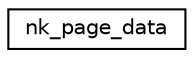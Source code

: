 digraph "Graphical Class Hierarchy"
{
 // LATEX_PDF_SIZE
  edge [fontname="Helvetica",fontsize="10",labelfontname="Helvetica",labelfontsize="10"];
  node [fontname="Helvetica",fontsize="10",shape=record];
  rankdir="LR";
  Node0 [label="nk_page_data",height=0.2,width=0.4,color="black", fillcolor="white", style="filled",URL="$unionnk__page__data.html",tooltip=" "];
}
